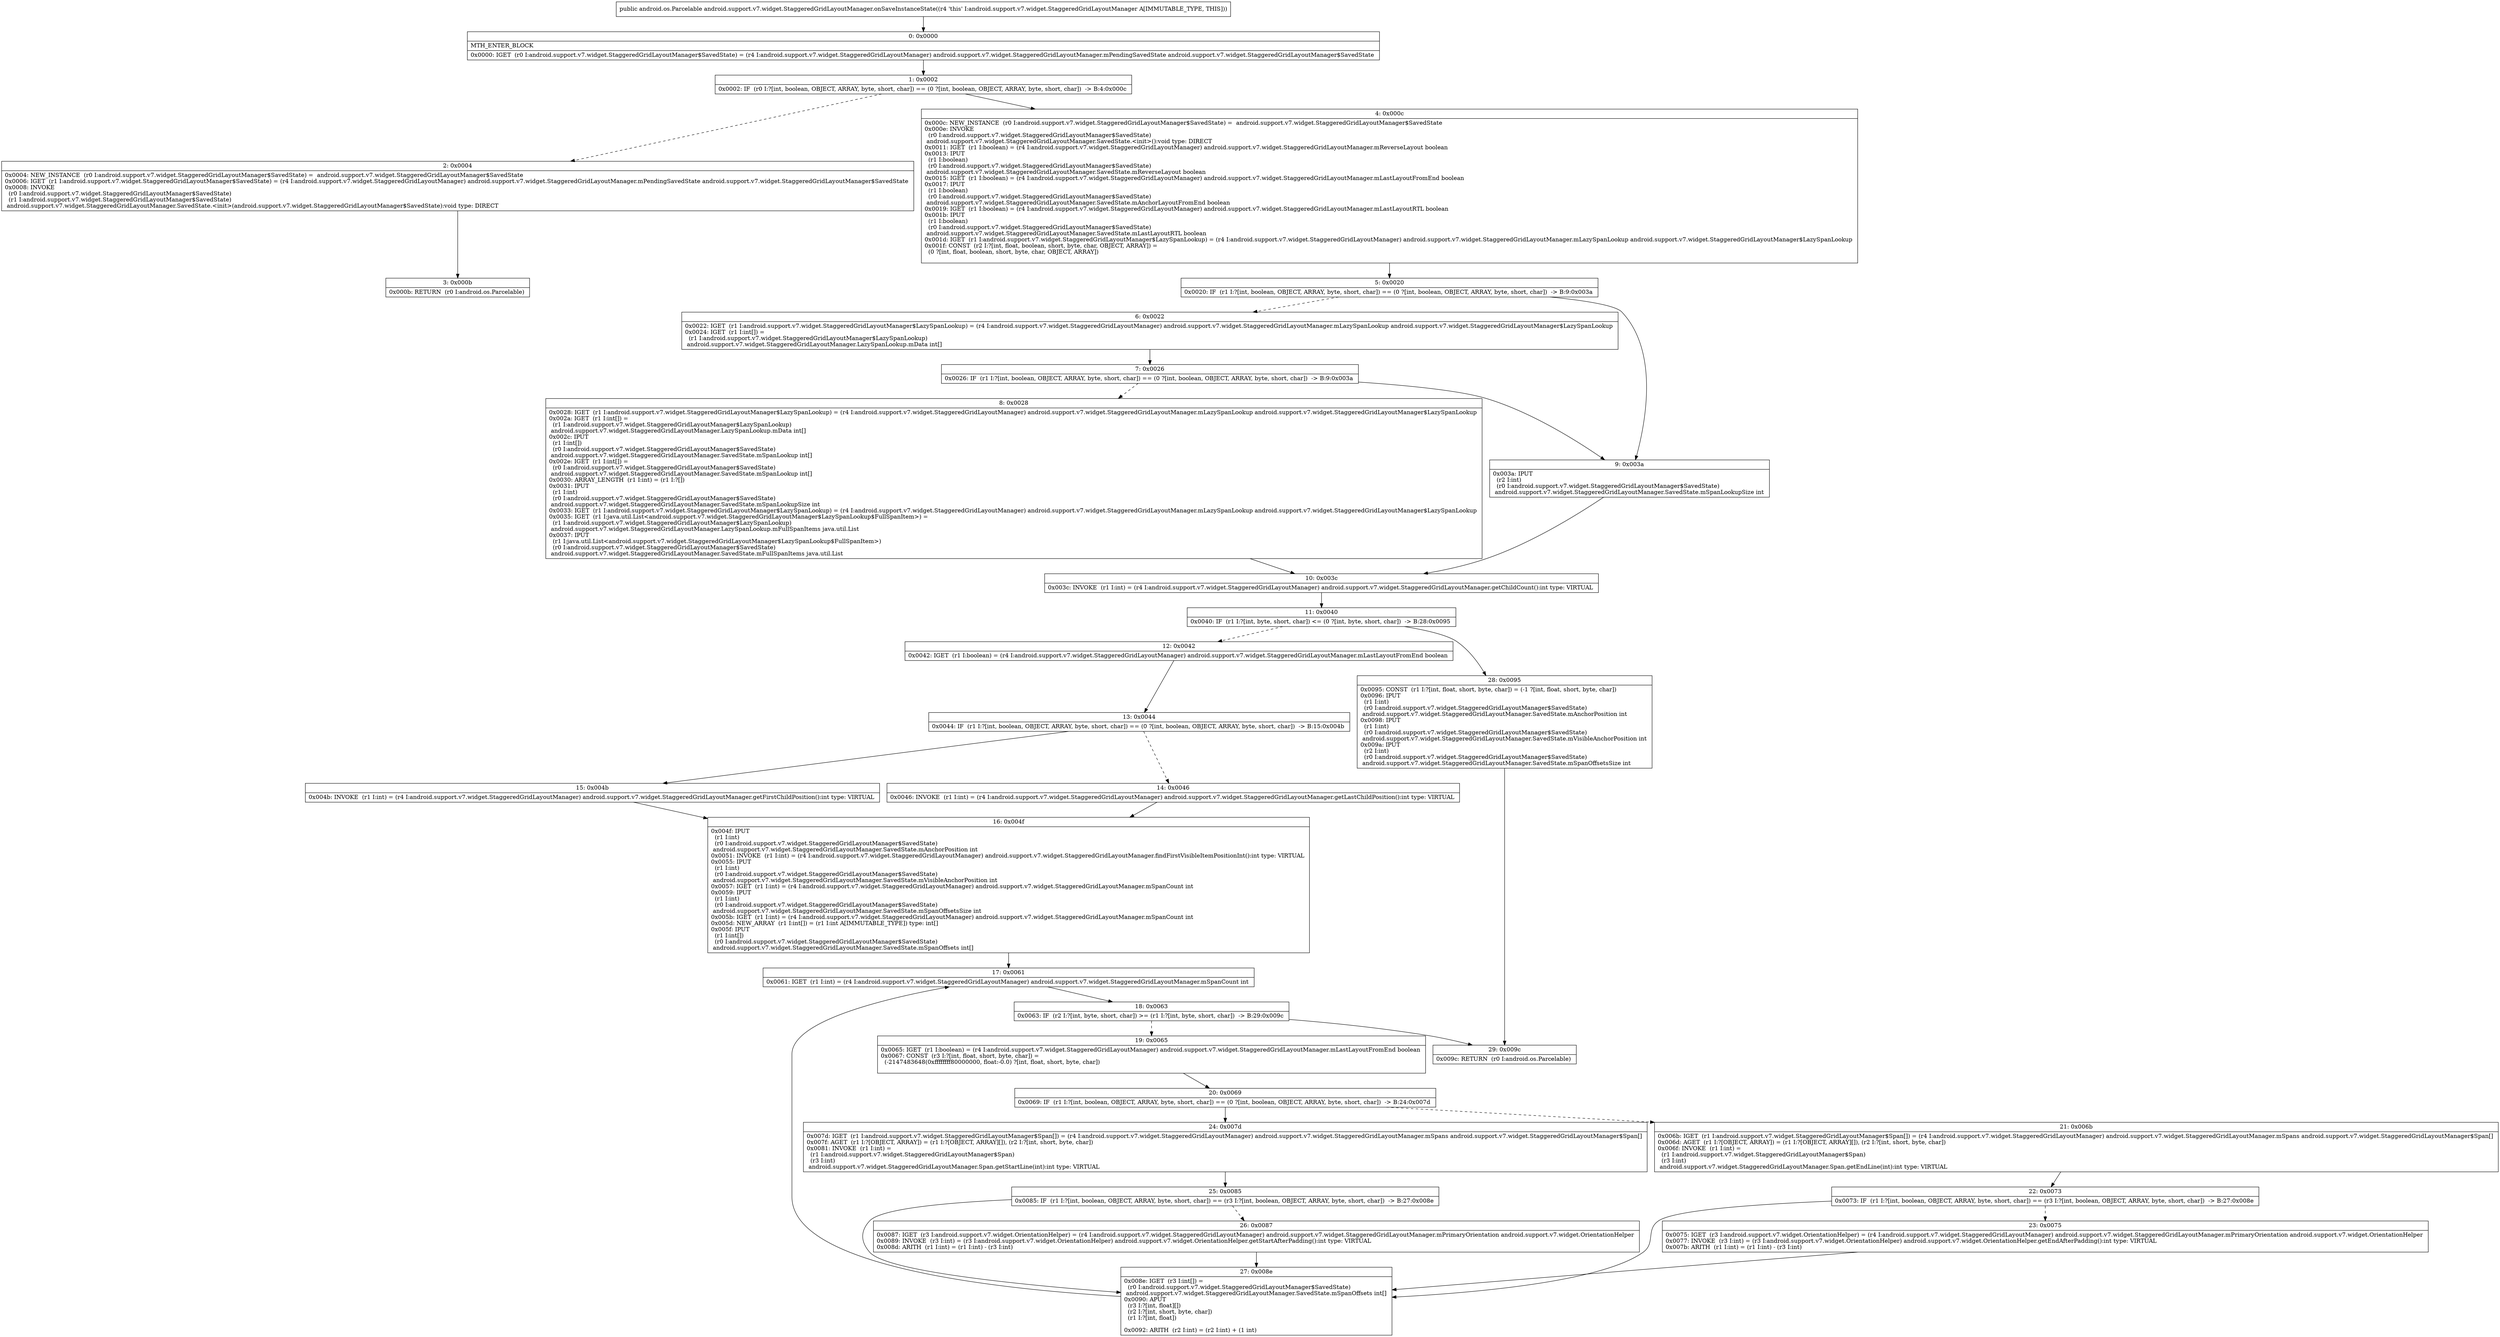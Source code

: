 digraph "CFG forandroid.support.v7.widget.StaggeredGridLayoutManager.onSaveInstanceState()Landroid\/os\/Parcelable;" {
Node_0 [shape=record,label="{0\:\ 0x0000|MTH_ENTER_BLOCK\l|0x0000: IGET  (r0 I:android.support.v7.widget.StaggeredGridLayoutManager$SavedState) = (r4 I:android.support.v7.widget.StaggeredGridLayoutManager) android.support.v7.widget.StaggeredGridLayoutManager.mPendingSavedState android.support.v7.widget.StaggeredGridLayoutManager$SavedState \l}"];
Node_1 [shape=record,label="{1\:\ 0x0002|0x0002: IF  (r0 I:?[int, boolean, OBJECT, ARRAY, byte, short, char]) == (0 ?[int, boolean, OBJECT, ARRAY, byte, short, char])  \-\> B:4:0x000c \l}"];
Node_2 [shape=record,label="{2\:\ 0x0004|0x0004: NEW_INSTANCE  (r0 I:android.support.v7.widget.StaggeredGridLayoutManager$SavedState) =  android.support.v7.widget.StaggeredGridLayoutManager$SavedState \l0x0006: IGET  (r1 I:android.support.v7.widget.StaggeredGridLayoutManager$SavedState) = (r4 I:android.support.v7.widget.StaggeredGridLayoutManager) android.support.v7.widget.StaggeredGridLayoutManager.mPendingSavedState android.support.v7.widget.StaggeredGridLayoutManager$SavedState \l0x0008: INVOKE  \l  (r0 I:android.support.v7.widget.StaggeredGridLayoutManager$SavedState)\l  (r1 I:android.support.v7.widget.StaggeredGridLayoutManager$SavedState)\l android.support.v7.widget.StaggeredGridLayoutManager.SavedState.\<init\>(android.support.v7.widget.StaggeredGridLayoutManager$SavedState):void type: DIRECT \l}"];
Node_3 [shape=record,label="{3\:\ 0x000b|0x000b: RETURN  (r0 I:android.os.Parcelable) \l}"];
Node_4 [shape=record,label="{4\:\ 0x000c|0x000c: NEW_INSTANCE  (r0 I:android.support.v7.widget.StaggeredGridLayoutManager$SavedState) =  android.support.v7.widget.StaggeredGridLayoutManager$SavedState \l0x000e: INVOKE  \l  (r0 I:android.support.v7.widget.StaggeredGridLayoutManager$SavedState)\l android.support.v7.widget.StaggeredGridLayoutManager.SavedState.\<init\>():void type: DIRECT \l0x0011: IGET  (r1 I:boolean) = (r4 I:android.support.v7.widget.StaggeredGridLayoutManager) android.support.v7.widget.StaggeredGridLayoutManager.mReverseLayout boolean \l0x0013: IPUT  \l  (r1 I:boolean)\l  (r0 I:android.support.v7.widget.StaggeredGridLayoutManager$SavedState)\l android.support.v7.widget.StaggeredGridLayoutManager.SavedState.mReverseLayout boolean \l0x0015: IGET  (r1 I:boolean) = (r4 I:android.support.v7.widget.StaggeredGridLayoutManager) android.support.v7.widget.StaggeredGridLayoutManager.mLastLayoutFromEnd boolean \l0x0017: IPUT  \l  (r1 I:boolean)\l  (r0 I:android.support.v7.widget.StaggeredGridLayoutManager$SavedState)\l android.support.v7.widget.StaggeredGridLayoutManager.SavedState.mAnchorLayoutFromEnd boolean \l0x0019: IGET  (r1 I:boolean) = (r4 I:android.support.v7.widget.StaggeredGridLayoutManager) android.support.v7.widget.StaggeredGridLayoutManager.mLastLayoutRTL boolean \l0x001b: IPUT  \l  (r1 I:boolean)\l  (r0 I:android.support.v7.widget.StaggeredGridLayoutManager$SavedState)\l android.support.v7.widget.StaggeredGridLayoutManager.SavedState.mLastLayoutRTL boolean \l0x001d: IGET  (r1 I:android.support.v7.widget.StaggeredGridLayoutManager$LazySpanLookup) = (r4 I:android.support.v7.widget.StaggeredGridLayoutManager) android.support.v7.widget.StaggeredGridLayoutManager.mLazySpanLookup android.support.v7.widget.StaggeredGridLayoutManager$LazySpanLookup \l0x001f: CONST  (r2 I:?[int, float, boolean, short, byte, char, OBJECT, ARRAY]) = \l  (0 ?[int, float, boolean, short, byte, char, OBJECT, ARRAY])\l \l}"];
Node_5 [shape=record,label="{5\:\ 0x0020|0x0020: IF  (r1 I:?[int, boolean, OBJECT, ARRAY, byte, short, char]) == (0 ?[int, boolean, OBJECT, ARRAY, byte, short, char])  \-\> B:9:0x003a \l}"];
Node_6 [shape=record,label="{6\:\ 0x0022|0x0022: IGET  (r1 I:android.support.v7.widget.StaggeredGridLayoutManager$LazySpanLookup) = (r4 I:android.support.v7.widget.StaggeredGridLayoutManager) android.support.v7.widget.StaggeredGridLayoutManager.mLazySpanLookup android.support.v7.widget.StaggeredGridLayoutManager$LazySpanLookup \l0x0024: IGET  (r1 I:int[]) = \l  (r1 I:android.support.v7.widget.StaggeredGridLayoutManager$LazySpanLookup)\l android.support.v7.widget.StaggeredGridLayoutManager.LazySpanLookup.mData int[] \l}"];
Node_7 [shape=record,label="{7\:\ 0x0026|0x0026: IF  (r1 I:?[int, boolean, OBJECT, ARRAY, byte, short, char]) == (0 ?[int, boolean, OBJECT, ARRAY, byte, short, char])  \-\> B:9:0x003a \l}"];
Node_8 [shape=record,label="{8\:\ 0x0028|0x0028: IGET  (r1 I:android.support.v7.widget.StaggeredGridLayoutManager$LazySpanLookup) = (r4 I:android.support.v7.widget.StaggeredGridLayoutManager) android.support.v7.widget.StaggeredGridLayoutManager.mLazySpanLookup android.support.v7.widget.StaggeredGridLayoutManager$LazySpanLookup \l0x002a: IGET  (r1 I:int[]) = \l  (r1 I:android.support.v7.widget.StaggeredGridLayoutManager$LazySpanLookup)\l android.support.v7.widget.StaggeredGridLayoutManager.LazySpanLookup.mData int[] \l0x002c: IPUT  \l  (r1 I:int[])\l  (r0 I:android.support.v7.widget.StaggeredGridLayoutManager$SavedState)\l android.support.v7.widget.StaggeredGridLayoutManager.SavedState.mSpanLookup int[] \l0x002e: IGET  (r1 I:int[]) = \l  (r0 I:android.support.v7.widget.StaggeredGridLayoutManager$SavedState)\l android.support.v7.widget.StaggeredGridLayoutManager.SavedState.mSpanLookup int[] \l0x0030: ARRAY_LENGTH  (r1 I:int) = (r1 I:?[]) \l0x0031: IPUT  \l  (r1 I:int)\l  (r0 I:android.support.v7.widget.StaggeredGridLayoutManager$SavedState)\l android.support.v7.widget.StaggeredGridLayoutManager.SavedState.mSpanLookupSize int \l0x0033: IGET  (r1 I:android.support.v7.widget.StaggeredGridLayoutManager$LazySpanLookup) = (r4 I:android.support.v7.widget.StaggeredGridLayoutManager) android.support.v7.widget.StaggeredGridLayoutManager.mLazySpanLookup android.support.v7.widget.StaggeredGridLayoutManager$LazySpanLookup \l0x0035: IGET  (r1 I:java.util.List\<android.support.v7.widget.StaggeredGridLayoutManager$LazySpanLookup$FullSpanItem\>) = \l  (r1 I:android.support.v7.widget.StaggeredGridLayoutManager$LazySpanLookup)\l android.support.v7.widget.StaggeredGridLayoutManager.LazySpanLookup.mFullSpanItems java.util.List \l0x0037: IPUT  \l  (r1 I:java.util.List\<android.support.v7.widget.StaggeredGridLayoutManager$LazySpanLookup$FullSpanItem\>)\l  (r0 I:android.support.v7.widget.StaggeredGridLayoutManager$SavedState)\l android.support.v7.widget.StaggeredGridLayoutManager.SavedState.mFullSpanItems java.util.List \l}"];
Node_9 [shape=record,label="{9\:\ 0x003a|0x003a: IPUT  \l  (r2 I:int)\l  (r0 I:android.support.v7.widget.StaggeredGridLayoutManager$SavedState)\l android.support.v7.widget.StaggeredGridLayoutManager.SavedState.mSpanLookupSize int \l}"];
Node_10 [shape=record,label="{10\:\ 0x003c|0x003c: INVOKE  (r1 I:int) = (r4 I:android.support.v7.widget.StaggeredGridLayoutManager) android.support.v7.widget.StaggeredGridLayoutManager.getChildCount():int type: VIRTUAL \l}"];
Node_11 [shape=record,label="{11\:\ 0x0040|0x0040: IF  (r1 I:?[int, byte, short, char]) \<= (0 ?[int, byte, short, char])  \-\> B:28:0x0095 \l}"];
Node_12 [shape=record,label="{12\:\ 0x0042|0x0042: IGET  (r1 I:boolean) = (r4 I:android.support.v7.widget.StaggeredGridLayoutManager) android.support.v7.widget.StaggeredGridLayoutManager.mLastLayoutFromEnd boolean \l}"];
Node_13 [shape=record,label="{13\:\ 0x0044|0x0044: IF  (r1 I:?[int, boolean, OBJECT, ARRAY, byte, short, char]) == (0 ?[int, boolean, OBJECT, ARRAY, byte, short, char])  \-\> B:15:0x004b \l}"];
Node_14 [shape=record,label="{14\:\ 0x0046|0x0046: INVOKE  (r1 I:int) = (r4 I:android.support.v7.widget.StaggeredGridLayoutManager) android.support.v7.widget.StaggeredGridLayoutManager.getLastChildPosition():int type: VIRTUAL \l}"];
Node_15 [shape=record,label="{15\:\ 0x004b|0x004b: INVOKE  (r1 I:int) = (r4 I:android.support.v7.widget.StaggeredGridLayoutManager) android.support.v7.widget.StaggeredGridLayoutManager.getFirstChildPosition():int type: VIRTUAL \l}"];
Node_16 [shape=record,label="{16\:\ 0x004f|0x004f: IPUT  \l  (r1 I:int)\l  (r0 I:android.support.v7.widget.StaggeredGridLayoutManager$SavedState)\l android.support.v7.widget.StaggeredGridLayoutManager.SavedState.mAnchorPosition int \l0x0051: INVOKE  (r1 I:int) = (r4 I:android.support.v7.widget.StaggeredGridLayoutManager) android.support.v7.widget.StaggeredGridLayoutManager.findFirstVisibleItemPositionInt():int type: VIRTUAL \l0x0055: IPUT  \l  (r1 I:int)\l  (r0 I:android.support.v7.widget.StaggeredGridLayoutManager$SavedState)\l android.support.v7.widget.StaggeredGridLayoutManager.SavedState.mVisibleAnchorPosition int \l0x0057: IGET  (r1 I:int) = (r4 I:android.support.v7.widget.StaggeredGridLayoutManager) android.support.v7.widget.StaggeredGridLayoutManager.mSpanCount int \l0x0059: IPUT  \l  (r1 I:int)\l  (r0 I:android.support.v7.widget.StaggeredGridLayoutManager$SavedState)\l android.support.v7.widget.StaggeredGridLayoutManager.SavedState.mSpanOffsetsSize int \l0x005b: IGET  (r1 I:int) = (r4 I:android.support.v7.widget.StaggeredGridLayoutManager) android.support.v7.widget.StaggeredGridLayoutManager.mSpanCount int \l0x005d: NEW_ARRAY  (r1 I:int[]) = (r1 I:int A[IMMUTABLE_TYPE]) type: int[] \l0x005f: IPUT  \l  (r1 I:int[])\l  (r0 I:android.support.v7.widget.StaggeredGridLayoutManager$SavedState)\l android.support.v7.widget.StaggeredGridLayoutManager.SavedState.mSpanOffsets int[] \l}"];
Node_17 [shape=record,label="{17\:\ 0x0061|0x0061: IGET  (r1 I:int) = (r4 I:android.support.v7.widget.StaggeredGridLayoutManager) android.support.v7.widget.StaggeredGridLayoutManager.mSpanCount int \l}"];
Node_18 [shape=record,label="{18\:\ 0x0063|0x0063: IF  (r2 I:?[int, byte, short, char]) \>= (r1 I:?[int, byte, short, char])  \-\> B:29:0x009c \l}"];
Node_19 [shape=record,label="{19\:\ 0x0065|0x0065: IGET  (r1 I:boolean) = (r4 I:android.support.v7.widget.StaggeredGridLayoutManager) android.support.v7.widget.StaggeredGridLayoutManager.mLastLayoutFromEnd boolean \l0x0067: CONST  (r3 I:?[int, float, short, byte, char]) = \l  (\-2147483648(0xffffffff80000000, float:\-0.0) ?[int, float, short, byte, char])\l \l}"];
Node_20 [shape=record,label="{20\:\ 0x0069|0x0069: IF  (r1 I:?[int, boolean, OBJECT, ARRAY, byte, short, char]) == (0 ?[int, boolean, OBJECT, ARRAY, byte, short, char])  \-\> B:24:0x007d \l}"];
Node_21 [shape=record,label="{21\:\ 0x006b|0x006b: IGET  (r1 I:android.support.v7.widget.StaggeredGridLayoutManager$Span[]) = (r4 I:android.support.v7.widget.StaggeredGridLayoutManager) android.support.v7.widget.StaggeredGridLayoutManager.mSpans android.support.v7.widget.StaggeredGridLayoutManager$Span[] \l0x006d: AGET  (r1 I:?[OBJECT, ARRAY]) = (r1 I:?[OBJECT, ARRAY][]), (r2 I:?[int, short, byte, char]) \l0x006f: INVOKE  (r1 I:int) = \l  (r1 I:android.support.v7.widget.StaggeredGridLayoutManager$Span)\l  (r3 I:int)\l android.support.v7.widget.StaggeredGridLayoutManager.Span.getEndLine(int):int type: VIRTUAL \l}"];
Node_22 [shape=record,label="{22\:\ 0x0073|0x0073: IF  (r1 I:?[int, boolean, OBJECT, ARRAY, byte, short, char]) == (r3 I:?[int, boolean, OBJECT, ARRAY, byte, short, char])  \-\> B:27:0x008e \l}"];
Node_23 [shape=record,label="{23\:\ 0x0075|0x0075: IGET  (r3 I:android.support.v7.widget.OrientationHelper) = (r4 I:android.support.v7.widget.StaggeredGridLayoutManager) android.support.v7.widget.StaggeredGridLayoutManager.mPrimaryOrientation android.support.v7.widget.OrientationHelper \l0x0077: INVOKE  (r3 I:int) = (r3 I:android.support.v7.widget.OrientationHelper) android.support.v7.widget.OrientationHelper.getEndAfterPadding():int type: VIRTUAL \l0x007b: ARITH  (r1 I:int) = (r1 I:int) \- (r3 I:int) \l}"];
Node_24 [shape=record,label="{24\:\ 0x007d|0x007d: IGET  (r1 I:android.support.v7.widget.StaggeredGridLayoutManager$Span[]) = (r4 I:android.support.v7.widget.StaggeredGridLayoutManager) android.support.v7.widget.StaggeredGridLayoutManager.mSpans android.support.v7.widget.StaggeredGridLayoutManager$Span[] \l0x007f: AGET  (r1 I:?[OBJECT, ARRAY]) = (r1 I:?[OBJECT, ARRAY][]), (r2 I:?[int, short, byte, char]) \l0x0081: INVOKE  (r1 I:int) = \l  (r1 I:android.support.v7.widget.StaggeredGridLayoutManager$Span)\l  (r3 I:int)\l android.support.v7.widget.StaggeredGridLayoutManager.Span.getStartLine(int):int type: VIRTUAL \l}"];
Node_25 [shape=record,label="{25\:\ 0x0085|0x0085: IF  (r1 I:?[int, boolean, OBJECT, ARRAY, byte, short, char]) == (r3 I:?[int, boolean, OBJECT, ARRAY, byte, short, char])  \-\> B:27:0x008e \l}"];
Node_26 [shape=record,label="{26\:\ 0x0087|0x0087: IGET  (r3 I:android.support.v7.widget.OrientationHelper) = (r4 I:android.support.v7.widget.StaggeredGridLayoutManager) android.support.v7.widget.StaggeredGridLayoutManager.mPrimaryOrientation android.support.v7.widget.OrientationHelper \l0x0089: INVOKE  (r3 I:int) = (r3 I:android.support.v7.widget.OrientationHelper) android.support.v7.widget.OrientationHelper.getStartAfterPadding():int type: VIRTUAL \l0x008d: ARITH  (r1 I:int) = (r1 I:int) \- (r3 I:int) \l}"];
Node_27 [shape=record,label="{27\:\ 0x008e|0x008e: IGET  (r3 I:int[]) = \l  (r0 I:android.support.v7.widget.StaggeredGridLayoutManager$SavedState)\l android.support.v7.widget.StaggeredGridLayoutManager.SavedState.mSpanOffsets int[] \l0x0090: APUT  \l  (r3 I:?[int, float][])\l  (r2 I:?[int, short, byte, char])\l  (r1 I:?[int, float])\l \l0x0092: ARITH  (r2 I:int) = (r2 I:int) + (1 int) \l}"];
Node_28 [shape=record,label="{28\:\ 0x0095|0x0095: CONST  (r1 I:?[int, float, short, byte, char]) = (\-1 ?[int, float, short, byte, char]) \l0x0096: IPUT  \l  (r1 I:int)\l  (r0 I:android.support.v7.widget.StaggeredGridLayoutManager$SavedState)\l android.support.v7.widget.StaggeredGridLayoutManager.SavedState.mAnchorPosition int \l0x0098: IPUT  \l  (r1 I:int)\l  (r0 I:android.support.v7.widget.StaggeredGridLayoutManager$SavedState)\l android.support.v7.widget.StaggeredGridLayoutManager.SavedState.mVisibleAnchorPosition int \l0x009a: IPUT  \l  (r2 I:int)\l  (r0 I:android.support.v7.widget.StaggeredGridLayoutManager$SavedState)\l android.support.v7.widget.StaggeredGridLayoutManager.SavedState.mSpanOffsetsSize int \l}"];
Node_29 [shape=record,label="{29\:\ 0x009c|0x009c: RETURN  (r0 I:android.os.Parcelable) \l}"];
MethodNode[shape=record,label="{public android.os.Parcelable android.support.v7.widget.StaggeredGridLayoutManager.onSaveInstanceState((r4 'this' I:android.support.v7.widget.StaggeredGridLayoutManager A[IMMUTABLE_TYPE, THIS])) }"];
MethodNode -> Node_0;
Node_0 -> Node_1;
Node_1 -> Node_2[style=dashed];
Node_1 -> Node_4;
Node_2 -> Node_3;
Node_4 -> Node_5;
Node_5 -> Node_6[style=dashed];
Node_5 -> Node_9;
Node_6 -> Node_7;
Node_7 -> Node_8[style=dashed];
Node_7 -> Node_9;
Node_8 -> Node_10;
Node_9 -> Node_10;
Node_10 -> Node_11;
Node_11 -> Node_12[style=dashed];
Node_11 -> Node_28;
Node_12 -> Node_13;
Node_13 -> Node_14[style=dashed];
Node_13 -> Node_15;
Node_14 -> Node_16;
Node_15 -> Node_16;
Node_16 -> Node_17;
Node_17 -> Node_18;
Node_18 -> Node_19[style=dashed];
Node_18 -> Node_29;
Node_19 -> Node_20;
Node_20 -> Node_21[style=dashed];
Node_20 -> Node_24;
Node_21 -> Node_22;
Node_22 -> Node_23[style=dashed];
Node_22 -> Node_27;
Node_23 -> Node_27;
Node_24 -> Node_25;
Node_25 -> Node_26[style=dashed];
Node_25 -> Node_27;
Node_26 -> Node_27;
Node_27 -> Node_17;
Node_28 -> Node_29;
}

